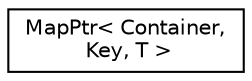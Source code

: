 digraph "Graphical Class Hierarchy"
{
 // LATEX_PDF_SIZE
  edge [fontname="Helvetica",fontsize="10",labelfontname="Helvetica",labelfontsize="10"];
  node [fontname="Helvetica",fontsize="10",shape=record];
  rankdir="LR";
  Node0 [label="MapPtr\< Container,\l Key, T \>",height=0.2,width=0.4,color="black", fillcolor="white", style="filled",URL="$classpFlow_1_1MapPtr.html",tooltip=" "];
}
